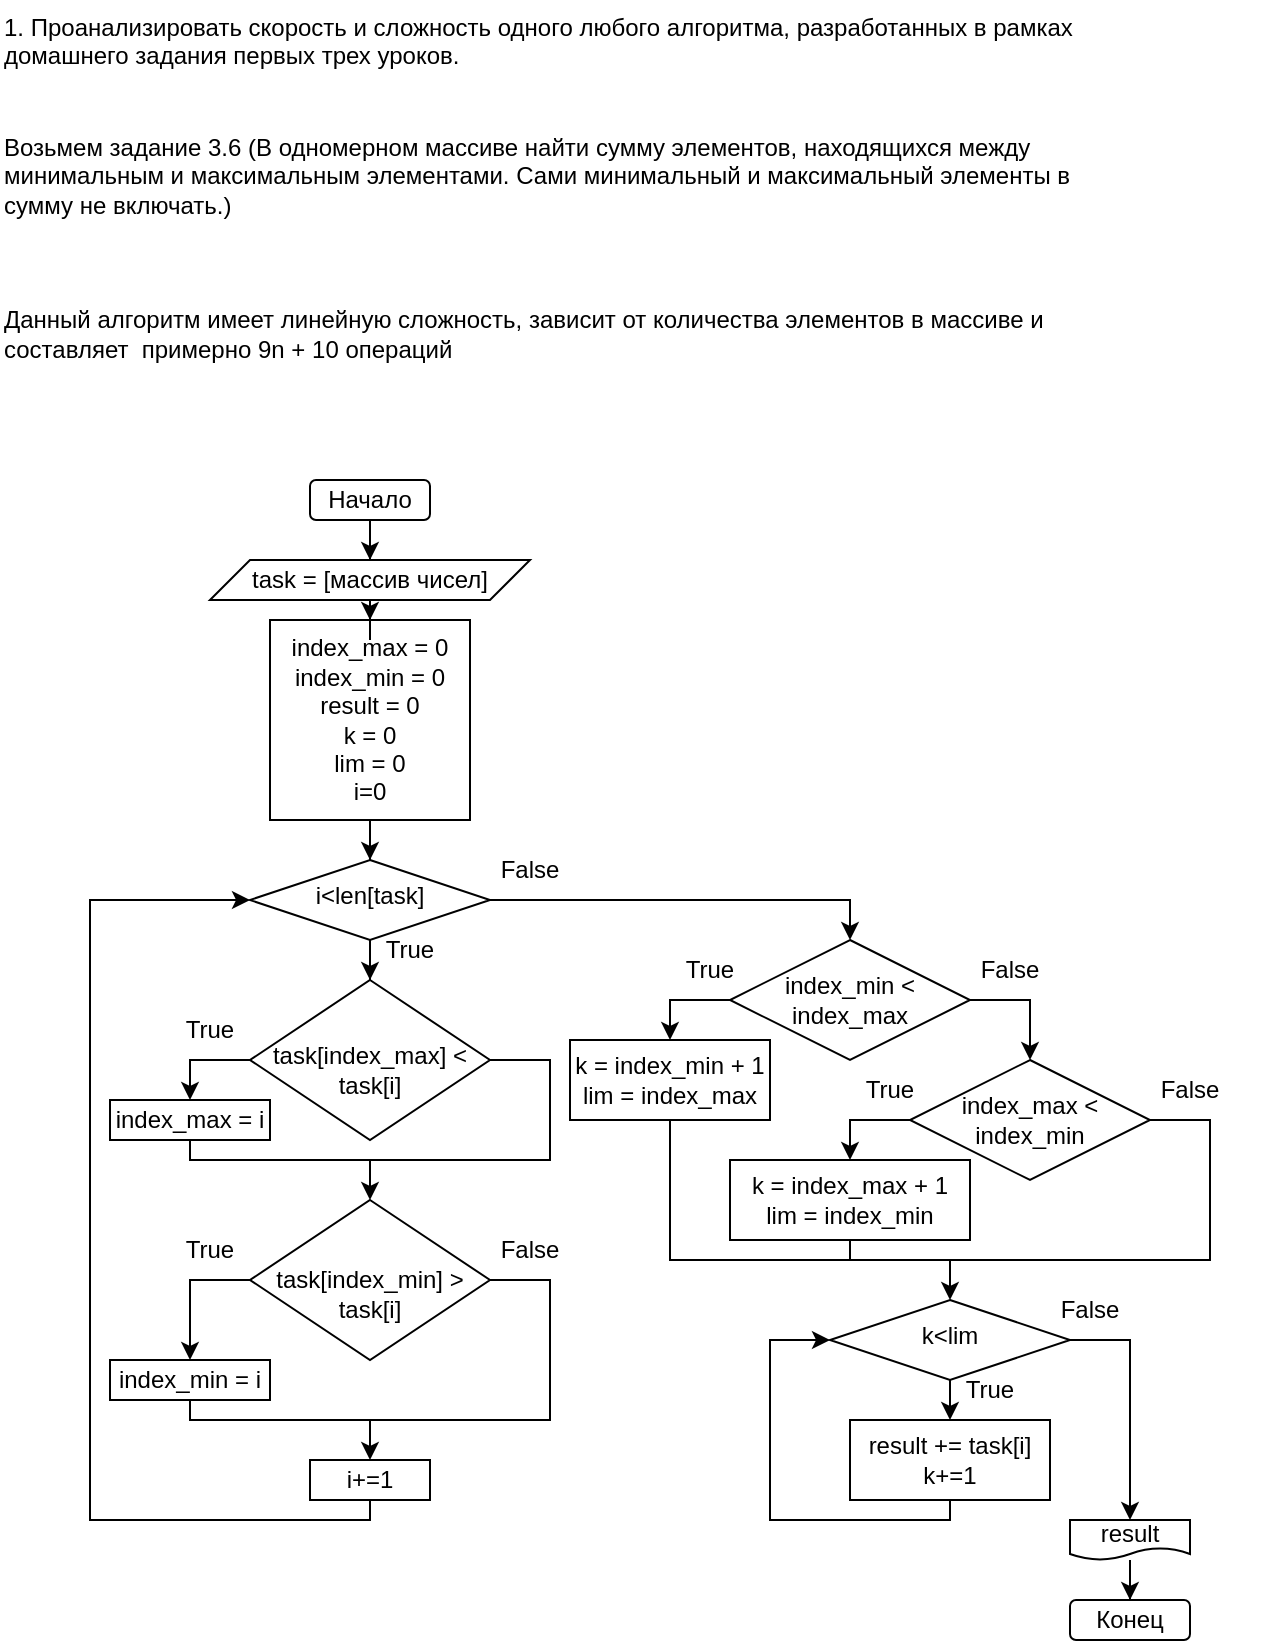 <mxfile version="18.1.2" type="device"><diagram id="C5RBs43oDa-KdzZeNtuy" name="Page-1"><mxGraphModel dx="1635" dy="877" grid="1" gridSize="10" guides="1" tooltips="1" connect="1" arrows="1" fold="1" page="1" pageScale="1" pageWidth="827" pageHeight="1169" math="0" shadow="0"><root><mxCell id="WIyWlLk6GJQsqaUBKTNV-0"/><mxCell id="WIyWlLk6GJQsqaUBKTNV-1" parent="WIyWlLk6GJQsqaUBKTNV-0"/><mxCell id="4opRzpgFNfaW86uACwNf-55" value="" style="edgeStyle=orthogonalEdgeStyle;rounded=0;orthogonalLoop=1;jettySize=auto;html=1;" parent="WIyWlLk6GJQsqaUBKTNV-1" source="WIyWlLk6GJQsqaUBKTNV-3" target="4opRzpgFNfaW86uACwNf-46" edge="1"><mxGeometry relative="1" as="geometry"/></mxCell><mxCell id="WIyWlLk6GJQsqaUBKTNV-3" value="Начало" style="rounded=1;whiteSpace=wrap;html=1;fontSize=12;glass=0;strokeWidth=1;shadow=0;" parent="WIyWlLk6GJQsqaUBKTNV-1" vertex="1"><mxGeometry x="195" y="260" width="60" height="20" as="geometry"/></mxCell><mxCell id="4opRzpgFNfaW86uACwNf-48" value="" style="edgeStyle=orthogonalEdgeStyle;rounded=0;orthogonalLoop=1;jettySize=auto;html=1;" parent="WIyWlLk6GJQsqaUBKTNV-1" source="WIyWlLk6GJQsqaUBKTNV-6" target="WIyWlLk6GJQsqaUBKTNV-10" edge="1"><mxGeometry relative="1" as="geometry"/></mxCell><mxCell id="WIyWlLk6GJQsqaUBKTNV-6" value="i&amp;lt;len[task]" style="rhombus;whiteSpace=wrap;html=1;shadow=0;fontFamily=Helvetica;fontSize=12;align=center;strokeWidth=1;spacing=6;spacingTop=-4;" parent="WIyWlLk6GJQsqaUBKTNV-1" vertex="1"><mxGeometry x="165" y="450" width="120" height="40" as="geometry"/></mxCell><mxCell id="WIyWlLk6GJQsqaUBKTNV-10" value="&lt;span style=&quot;&quot;&gt;&lt;br&gt;task[index_max] &amp;lt; task[i]&lt;/span&gt;" style="rhombus;whiteSpace=wrap;html=1;shadow=0;fontFamily=Helvetica;fontSize=12;align=center;strokeWidth=1;spacing=6;spacingTop=-4;" parent="WIyWlLk6GJQsqaUBKTNV-1" vertex="1"><mxGeometry x="165" y="510" width="120" height="80" as="geometry"/></mxCell><mxCell id="4opRzpgFNfaW86uACwNf-10" value="" style="edgeStyle=orthogonalEdgeStyle;rounded=0;orthogonalLoop=1;jettySize=auto;html=1;entryX=0.5;entryY=0;entryDx=0;entryDy=0;" parent="WIyWlLk6GJQsqaUBKTNV-1" source="4opRzpgFNfaW86uACwNf-1" target="WIyWlLk6GJQsqaUBKTNV-6" edge="1"><mxGeometry relative="1" as="geometry"><mxPoint x="225" y="490" as="targetPoint"/></mxGeometry></mxCell><mxCell id="4opRzpgFNfaW86uACwNf-1" value="&lt;div&gt;&lt;div&gt;index_max = 0&lt;/div&gt;&lt;div&gt;index_min = 0&lt;/div&gt;&lt;div&gt;result = 0&lt;/div&gt;&lt;div&gt;k = 0&lt;/div&gt;&lt;div&gt;lim = 0&lt;/div&gt;&lt;/div&gt;i=0" style="rounded=0;whiteSpace=wrap;html=1;" parent="WIyWlLk6GJQsqaUBKTNV-1" vertex="1"><mxGeometry x="175" y="330" width="100" height="100" as="geometry"/></mxCell><mxCell id="4opRzpgFNfaW86uACwNf-4" value="index_max = i" style="rounded=0;whiteSpace=wrap;html=1;" parent="WIyWlLk6GJQsqaUBKTNV-1" vertex="1"><mxGeometry x="95" y="570" width="80" height="20" as="geometry"/></mxCell><mxCell id="4opRzpgFNfaW86uACwNf-5" value="i+=1" style="rounded=0;whiteSpace=wrap;html=1;" parent="WIyWlLk6GJQsqaUBKTNV-1" vertex="1"><mxGeometry x="195" y="750" width="60" height="20" as="geometry"/></mxCell><mxCell id="4opRzpgFNfaW86uACwNf-15" value="" style="endArrow=classic;html=1;rounded=0;exitX=0;exitY=0.5;exitDx=0;exitDy=0;entryX=0.5;entryY=0;entryDx=0;entryDy=0;" parent="WIyWlLk6GJQsqaUBKTNV-1" source="WIyWlLk6GJQsqaUBKTNV-10" target="4opRzpgFNfaW86uACwNf-4" edge="1"><mxGeometry width="50" height="50" relative="1" as="geometry"><mxPoint x="175" y="780" as="sourcePoint"/><mxPoint x="125" y="580" as="targetPoint"/><Array as="points"><mxPoint x="135" y="550"/></Array></mxGeometry></mxCell><mxCell id="4opRzpgFNfaW86uACwNf-19" value="True" style="text;html=1;strokeColor=none;fillColor=none;align=center;verticalAlign=middle;whiteSpace=wrap;rounded=0;" parent="WIyWlLk6GJQsqaUBKTNV-1" vertex="1"><mxGeometry x="115" y="520" width="60" height="30" as="geometry"/></mxCell><mxCell id="4opRzpgFNfaW86uACwNf-23" value="True" style="text;html=1;strokeColor=none;fillColor=none;align=center;verticalAlign=middle;whiteSpace=wrap;rounded=0;" parent="WIyWlLk6GJQsqaUBKTNV-1" vertex="1"><mxGeometry x="215" y="480" width="60" height="30" as="geometry"/></mxCell><mxCell id="4opRzpgFNfaW86uACwNf-26" value="False" style="text;html=1;strokeColor=none;fillColor=none;align=center;verticalAlign=middle;whiteSpace=wrap;rounded=0;" parent="WIyWlLk6GJQsqaUBKTNV-1" vertex="1"><mxGeometry x="275" y="440" width="60" height="30" as="geometry"/></mxCell><mxCell id="4opRzpgFNfaW86uACwNf-34" value="" style="endArrow=classic;html=1;rounded=0;exitX=1;exitY=0.5;exitDx=0;exitDy=0;entryX=0.5;entryY=0;entryDx=0;entryDy=0;" parent="WIyWlLk6GJQsqaUBKTNV-1" source="WIyWlLk6GJQsqaUBKTNV-6" target="4opRzpgFNfaW86uACwNf-35" edge="1"><mxGeometry width="50" height="50" relative="1" as="geometry"><mxPoint x="345" y="600" as="sourcePoint"/><mxPoint x="555" y="520" as="targetPoint"/><Array as="points"><mxPoint x="465" y="470"/></Array></mxGeometry></mxCell><mxCell id="4opRzpgFNfaW86uACwNf-35" value="index_min &amp;lt; index_max" style="rhombus;whiteSpace=wrap;html=1;" parent="WIyWlLk6GJQsqaUBKTNV-1" vertex="1"><mxGeometry x="405" y="490" width="120" height="60" as="geometry"/></mxCell><mxCell id="4opRzpgFNfaW86uACwNf-38" value="True" style="text;html=1;strokeColor=none;fillColor=none;align=center;verticalAlign=middle;whiteSpace=wrap;rounded=0;" parent="WIyWlLk6GJQsqaUBKTNV-1" vertex="1"><mxGeometry x="365" y="490" width="60" height="30" as="geometry"/></mxCell><mxCell id="4opRzpgFNfaW86uACwNf-42" value="Конец" style="rounded=1;whiteSpace=wrap;html=1;fontSize=12;glass=0;strokeWidth=1;shadow=0;" parent="WIyWlLk6GJQsqaUBKTNV-1" vertex="1"><mxGeometry x="575" y="820" width="60" height="20" as="geometry"/></mxCell><mxCell id="4opRzpgFNfaW86uACwNf-47" value="" style="edgeStyle=orthogonalEdgeStyle;rounded=0;orthogonalLoop=1;jettySize=auto;html=1;" parent="WIyWlLk6GJQsqaUBKTNV-1" source="4opRzpgFNfaW86uACwNf-46" target="4opRzpgFNfaW86uACwNf-1" edge="1"><mxGeometry relative="1" as="geometry"/></mxCell><mxCell id="4opRzpgFNfaW86uACwNf-46" value="task = [массив чисел]" style="shape=parallelogram;perimeter=parallelogramPerimeter;whiteSpace=wrap;html=1;fixedSize=1;" parent="WIyWlLk6GJQsqaUBKTNV-1" vertex="1"><mxGeometry x="145" y="300" width="160" height="20" as="geometry"/></mxCell><mxCell id="4opRzpgFNfaW86uACwNf-67" value="&lt;br&gt;task[index_min] &amp;gt; task[i]" style="rhombus;whiteSpace=wrap;html=1;" parent="WIyWlLk6GJQsqaUBKTNV-1" vertex="1"><mxGeometry x="165" y="620" width="120" height="80" as="geometry"/></mxCell><mxCell id="4opRzpgFNfaW86uACwNf-69" value="True" style="text;html=1;strokeColor=none;fillColor=none;align=center;verticalAlign=middle;whiteSpace=wrap;rounded=0;" parent="WIyWlLk6GJQsqaUBKTNV-1" vertex="1"><mxGeometry x="505" y="700" width="60" height="30" as="geometry"/></mxCell><mxCell id="4opRzpgFNfaW86uACwNf-70" value="False" style="text;html=1;strokeColor=none;fillColor=none;align=center;verticalAlign=middle;whiteSpace=wrap;rounded=0;" parent="WIyWlLk6GJQsqaUBKTNV-1" vertex="1"><mxGeometry x="555" y="660" width="60" height="30" as="geometry"/></mxCell><mxCell id="4opRzpgFNfaW86uACwNf-72" value="" style="endArrow=classic;html=1;rounded=0;exitX=0;exitY=0.5;exitDx=0;exitDy=0;entryX=0.5;entryY=0;entryDx=0;entryDy=0;" parent="WIyWlLk6GJQsqaUBKTNV-1" source="4opRzpgFNfaW86uACwNf-35" target="4opRzpgFNfaW86uACwNf-97" edge="1"><mxGeometry width="50" height="50" relative="1" as="geometry"><mxPoint x="237.5" y="960" as="sourcePoint"/><mxPoint x="330" y="560" as="targetPoint"/><Array as="points"><mxPoint x="375" y="520"/></Array></mxGeometry></mxCell><mxCell id="4opRzpgFNfaW86uACwNf-76" value="index_min = i" style="rounded=0;whiteSpace=wrap;html=1;" parent="WIyWlLk6GJQsqaUBKTNV-1" vertex="1"><mxGeometry x="95" y="700" width="80" height="20" as="geometry"/></mxCell><mxCell id="4opRzpgFNfaW86uACwNf-77" value="" style="endArrow=classic;html=1;rounded=0;exitX=0;exitY=0.5;exitDx=0;exitDy=0;entryX=0.5;entryY=0;entryDx=0;entryDy=0;" parent="WIyWlLk6GJQsqaUBKTNV-1" source="4opRzpgFNfaW86uACwNf-67" target="4opRzpgFNfaW86uACwNf-76" edge="1"><mxGeometry width="50" height="50" relative="1" as="geometry"><mxPoint x="130" y="880" as="sourcePoint"/><mxPoint x="180" y="830" as="targetPoint"/><Array as="points"><mxPoint x="135" y="660"/></Array></mxGeometry></mxCell><mxCell id="4opRzpgFNfaW86uACwNf-78" value="" style="endArrow=classic;html=1;rounded=0;exitX=0.5;exitY=1;exitDx=0;exitDy=0;entryX=0.5;entryY=0;entryDx=0;entryDy=0;" parent="WIyWlLk6GJQsqaUBKTNV-1" source="4opRzpgFNfaW86uACwNf-76" target="4opRzpgFNfaW86uACwNf-5" edge="1"><mxGeometry width="50" height="50" relative="1" as="geometry"><mxPoint x="190" y="940" as="sourcePoint"/><mxPoint x="240" y="890" as="targetPoint"/><Array as="points"><mxPoint x="135" y="730"/><mxPoint x="225" y="730"/></Array></mxGeometry></mxCell><mxCell id="4opRzpgFNfaW86uACwNf-79" value="" style="endArrow=none;html=1;rounded=0;entryX=1;entryY=0.5;entryDx=0;entryDy=0;" parent="WIyWlLk6GJQsqaUBKTNV-1" target="4opRzpgFNfaW86uACwNf-67" edge="1"><mxGeometry width="50" height="50" relative="1" as="geometry"><mxPoint x="225" y="730" as="sourcePoint"/><mxPoint x="380" y="830" as="targetPoint"/><Array as="points"><mxPoint x="315" y="730"/><mxPoint x="315" y="660"/></Array></mxGeometry></mxCell><mxCell id="4opRzpgFNfaW86uACwNf-117" value="" style="edgeStyle=orthogonalEdgeStyle;rounded=0;orthogonalLoop=1;jettySize=auto;html=1;" parent="WIyWlLk6GJQsqaUBKTNV-1" source="4opRzpgFNfaW86uACwNf-83" target="4opRzpgFNfaW86uACwNf-42" edge="1"><mxGeometry relative="1" as="geometry"/></mxCell><mxCell id="4opRzpgFNfaW86uACwNf-83" value="result" style="shape=document;whiteSpace=wrap;html=1;boundedLbl=1;" parent="WIyWlLk6GJQsqaUBKTNV-1" vertex="1"><mxGeometry x="575" y="780" width="60" height="20" as="geometry"/></mxCell><mxCell id="4opRzpgFNfaW86uACwNf-87" value="Возьмем задание 3.6 (В одномерном массиве найти сумму элементов, находящихся между минимальным и максимальным элементами. Сами минимальный и максимальный элементы в сумму не включать.)&lt;br&gt;&lt;br&gt;&lt;br&gt;&lt;br&gt;Данный алгоритм имеет линейную сложность, зависит от количества элементов в массиве и составляет&amp;nbsp; примерно 9n + 10 операций" style="text;whiteSpace=wrap;html=1;" parent="WIyWlLk6GJQsqaUBKTNV-1" vertex="1"><mxGeometry x="40" y="80" width="550" height="60" as="geometry"/></mxCell><mxCell id="4opRzpgFNfaW86uACwNf-91" value="" style="endArrow=none;html=1;rounded=0;entryX=1;entryY=0.5;entryDx=0;entryDy=0;" parent="WIyWlLk6GJQsqaUBKTNV-1" target="WIyWlLk6GJQsqaUBKTNV-10" edge="1"><mxGeometry width="50" height="50" relative="1" as="geometry"><mxPoint x="225" y="600" as="sourcePoint"/><mxPoint x="355" y="570" as="targetPoint"/><Array as="points"><mxPoint x="315" y="600"/><mxPoint x="315" y="550"/></Array></mxGeometry></mxCell><mxCell id="4opRzpgFNfaW86uACwNf-92" value="" style="endArrow=classic;html=1;rounded=0;exitX=0.5;exitY=1;exitDx=0;exitDy=0;entryX=0.5;entryY=0;entryDx=0;entryDy=0;" parent="WIyWlLk6GJQsqaUBKTNV-1" source="4opRzpgFNfaW86uACwNf-4" target="4opRzpgFNfaW86uACwNf-67" edge="1"><mxGeometry width="50" height="50" relative="1" as="geometry"><mxPoint x="95" y="660" as="sourcePoint"/><mxPoint x="145" y="610" as="targetPoint"/><Array as="points"><mxPoint x="135" y="600"/><mxPoint x="225" y="600"/></Array></mxGeometry></mxCell><mxCell id="4opRzpgFNfaW86uACwNf-93" value="True" style="text;html=1;strokeColor=none;fillColor=none;align=center;verticalAlign=middle;whiteSpace=wrap;rounded=0;" parent="WIyWlLk6GJQsqaUBKTNV-1" vertex="1"><mxGeometry x="115" y="630" width="60" height="30" as="geometry"/></mxCell><mxCell id="4opRzpgFNfaW86uACwNf-94" value="False" style="text;html=1;strokeColor=none;fillColor=none;align=center;verticalAlign=middle;whiteSpace=wrap;rounded=0;" parent="WIyWlLk6GJQsqaUBKTNV-1" vertex="1"><mxGeometry x="275" y="630" width="60" height="30" as="geometry"/></mxCell><mxCell id="4opRzpgFNfaW86uACwNf-95" value="" style="endArrow=classic;html=1;rounded=0;exitX=0.5;exitY=1;exitDx=0;exitDy=0;entryX=0;entryY=0.5;entryDx=0;entryDy=0;" parent="WIyWlLk6GJQsqaUBKTNV-1" source="4opRzpgFNfaW86uACwNf-5" target="WIyWlLk6GJQsqaUBKTNV-6" edge="1"><mxGeometry width="50" height="50" relative="1" as="geometry"><mxPoint x="85" y="820" as="sourcePoint"/><mxPoint x="85" y="460" as="targetPoint"/><Array as="points"><mxPoint x="225" y="780"/><mxPoint x="85" y="780"/><mxPoint x="85" y="470"/></Array></mxGeometry></mxCell><mxCell id="4opRzpgFNfaW86uACwNf-97" value="&lt;div&gt;k = index_min + 1&lt;/div&gt;&lt;div&gt;&lt;span style=&quot;background-color: initial;&quot;&gt;lim = index_max&lt;/span&gt;&lt;/div&gt;" style="rounded=0;whiteSpace=wrap;html=1;" parent="WIyWlLk6GJQsqaUBKTNV-1" vertex="1"><mxGeometry x="325" y="540" width="100" height="40" as="geometry"/></mxCell><mxCell id="4opRzpgFNfaW86uACwNf-24" value="False" style="text;html=1;strokeColor=none;fillColor=none;align=center;verticalAlign=middle;whiteSpace=wrap;rounded=0;" parent="WIyWlLk6GJQsqaUBKTNV-1" vertex="1"><mxGeometry x="505" y="490" width="80" height="30" as="geometry"/></mxCell><mxCell id="4opRzpgFNfaW86uACwNf-99" value="index_max &amp;lt; index_min" style="rhombus;whiteSpace=wrap;html=1;" parent="WIyWlLk6GJQsqaUBKTNV-1" vertex="1"><mxGeometry x="495" y="550" width="120" height="60" as="geometry"/></mxCell><mxCell id="4opRzpgFNfaW86uACwNf-100" value="True" style="text;html=1;strokeColor=none;fillColor=none;align=center;verticalAlign=middle;whiteSpace=wrap;rounded=0;" parent="WIyWlLk6GJQsqaUBKTNV-1" vertex="1"><mxGeometry x="455" y="550" width="60" height="30" as="geometry"/></mxCell><mxCell id="4opRzpgFNfaW86uACwNf-101" value="" style="endArrow=classic;html=1;rounded=0;exitX=0;exitY=0.5;exitDx=0;exitDy=0;entryX=0.5;entryY=0;entryDx=0;entryDy=0;" parent="WIyWlLk6GJQsqaUBKTNV-1" source="4opRzpgFNfaW86uACwNf-99" target="4opRzpgFNfaW86uACwNf-102" edge="1"><mxGeometry width="50" height="50" relative="1" as="geometry"><mxPoint x="327.5" y="1020" as="sourcePoint"/><mxPoint x="420" y="620" as="targetPoint"/><Array as="points"><mxPoint x="465" y="580"/></Array></mxGeometry></mxCell><mxCell id="4opRzpgFNfaW86uACwNf-102" value="&lt;div&gt;k = index_max + 1&lt;/div&gt;&lt;div&gt;&lt;span style=&quot;background-color: initial;&quot;&gt;lim = index_min&lt;/span&gt;&lt;br&gt;&lt;/div&gt;" style="rounded=0;whiteSpace=wrap;html=1;" parent="WIyWlLk6GJQsqaUBKTNV-1" vertex="1"><mxGeometry x="405" y="600" width="120" height="40" as="geometry"/></mxCell><mxCell id="4opRzpgFNfaW86uACwNf-103" value="False" style="text;html=1;strokeColor=none;fillColor=none;align=center;verticalAlign=middle;whiteSpace=wrap;rounded=0;" parent="WIyWlLk6GJQsqaUBKTNV-1" vertex="1"><mxGeometry x="595" y="550" width="80" height="30" as="geometry"/></mxCell><mxCell id="4opRzpgFNfaW86uACwNf-104" value="" style="endArrow=classic;html=1;rounded=0;exitX=1;exitY=0.5;exitDx=0;exitDy=0;entryX=0.5;entryY=0;entryDx=0;entryDy=0;" parent="WIyWlLk6GJQsqaUBKTNV-1" source="4opRzpgFNfaW86uACwNf-35" target="4opRzpgFNfaW86uACwNf-99" edge="1"><mxGeometry width="50" height="50" relative="1" as="geometry"><mxPoint x="615" y="670" as="sourcePoint"/><mxPoint x="665" y="620" as="targetPoint"/><Array as="points"><mxPoint x="555" y="520"/></Array></mxGeometry></mxCell><mxCell id="4opRzpgFNfaW86uACwNf-105" value="" style="endArrow=classic;html=1;rounded=0;exitX=1;exitY=0.5;exitDx=0;exitDy=0;" parent="WIyWlLk6GJQsqaUBKTNV-1" source="4opRzpgFNfaW86uACwNf-99" edge="1"><mxGeometry width="50" height="50" relative="1" as="geometry"><mxPoint x="595" y="700" as="sourcePoint"/><mxPoint x="515" y="670" as="targetPoint"/><Array as="points"><mxPoint x="645" y="580"/><mxPoint x="645" y="650"/><mxPoint x="515" y="650"/></Array></mxGeometry></mxCell><mxCell id="4opRzpgFNfaW86uACwNf-106" value="" style="endArrow=none;html=1;rounded=0;exitX=0.5;exitY=1;exitDx=0;exitDy=0;" parent="WIyWlLk6GJQsqaUBKTNV-1" source="4opRzpgFNfaW86uACwNf-102" edge="1"><mxGeometry width="50" height="50" relative="1" as="geometry"><mxPoint x="445" y="720" as="sourcePoint"/><mxPoint x="515" y="650" as="targetPoint"/><Array as="points"><mxPoint x="465" y="650"/></Array></mxGeometry></mxCell><mxCell id="4opRzpgFNfaW86uACwNf-107" value="" style="endArrow=none;html=1;rounded=0;exitX=0.5;exitY=1;exitDx=0;exitDy=0;" parent="WIyWlLk6GJQsqaUBKTNV-1" source="4opRzpgFNfaW86uACwNf-97" edge="1"><mxGeometry width="50" height="50" relative="1" as="geometry"><mxPoint x="395" y="720" as="sourcePoint"/><mxPoint x="465" y="650" as="targetPoint"/><Array as="points"><mxPoint x="375" y="650"/></Array></mxGeometry></mxCell><mxCell id="4opRzpgFNfaW86uACwNf-109" value="k&amp;lt;lim" style="rhombus;whiteSpace=wrap;html=1;shadow=0;fontFamily=Helvetica;fontSize=12;align=center;strokeWidth=1;spacing=6;spacingTop=-4;" parent="WIyWlLk6GJQsqaUBKTNV-1" vertex="1"><mxGeometry x="455" y="670" width="120" height="40" as="geometry"/></mxCell><mxCell id="4opRzpgFNfaW86uACwNf-111" value="&lt;div&gt;result += task[i]&lt;/div&gt;&lt;div&gt;k+=1&lt;/div&gt;" style="rounded=0;whiteSpace=wrap;html=1;" parent="WIyWlLk6GJQsqaUBKTNV-1" vertex="1"><mxGeometry x="465" y="730" width="100" height="40" as="geometry"/></mxCell><mxCell id="4opRzpgFNfaW86uACwNf-113" value="" style="endArrow=classic;html=1;rounded=0;exitX=0.5;exitY=1;exitDx=0;exitDy=0;entryX=0.5;entryY=0;entryDx=0;entryDy=0;" parent="WIyWlLk6GJQsqaUBKTNV-1" source="4opRzpgFNfaW86uACwNf-109" target="4opRzpgFNfaW86uACwNf-111" edge="1"><mxGeometry width="50" height="50" relative="1" as="geometry"><mxPoint x="605" y="850" as="sourcePoint"/><mxPoint x="655" y="800" as="targetPoint"/></mxGeometry></mxCell><mxCell id="4opRzpgFNfaW86uACwNf-114" value="" style="endArrow=classic;html=1;rounded=0;exitX=0.5;exitY=1;exitDx=0;exitDy=0;entryX=0;entryY=0.5;entryDx=0;entryDy=0;" parent="WIyWlLk6GJQsqaUBKTNV-1" source="4opRzpgFNfaW86uACwNf-111" target="4opRzpgFNfaW86uACwNf-109" edge="1"><mxGeometry width="50" height="50" relative="1" as="geometry"><mxPoint x="385" y="800" as="sourcePoint"/><mxPoint x="435" y="750" as="targetPoint"/><Array as="points"><mxPoint x="515" y="780"/><mxPoint x="425" y="780"/><mxPoint x="425" y="690"/></Array></mxGeometry></mxCell><mxCell id="4opRzpgFNfaW86uACwNf-115" value="" style="endArrow=classic;html=1;rounded=0;exitX=1;exitY=0.5;exitDx=0;exitDy=0;entryX=0.5;entryY=0;entryDx=0;entryDy=0;" parent="WIyWlLk6GJQsqaUBKTNV-1" source="4opRzpgFNfaW86uACwNf-109" target="4opRzpgFNfaW86uACwNf-83" edge="1"><mxGeometry width="50" height="50" relative="1" as="geometry"><mxPoint x="665" y="740" as="sourcePoint"/><mxPoint x="715" y="690" as="targetPoint"/><Array as="points"><mxPoint x="605" y="690"/></Array></mxGeometry></mxCell><mxCell id="-ByJYUR_ASrfcCnCColZ-0" value="1. Проанализировать скорость и сложность одного любого алгоритма, разработанных в рамках домашнего задания первых трех уроков." style="text;whiteSpace=wrap;html=1;" vertex="1" parent="WIyWlLk6GJQsqaUBKTNV-1"><mxGeometry x="40" y="20" width="550" height="60" as="geometry"/></mxCell></root></mxGraphModel></diagram></mxfile>
